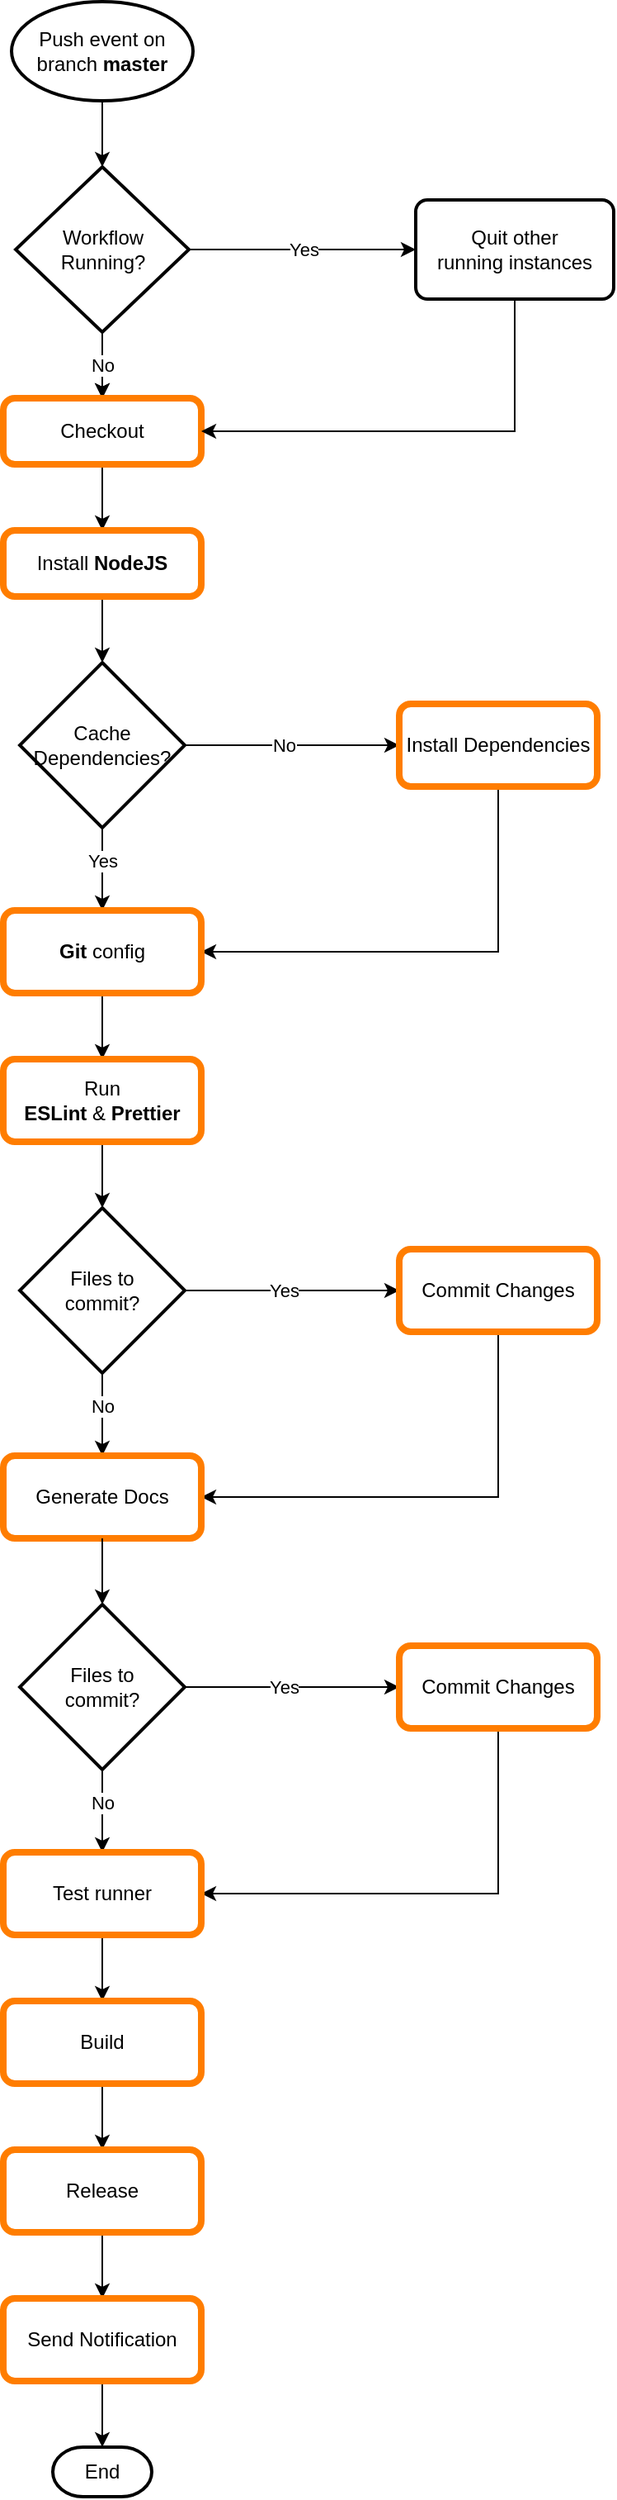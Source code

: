 <mxfile version="21.1.2" type="device">
  <diagram id="C5RBs43oDa-KdzZeNtuy" name="Page-1">
    <mxGraphModel dx="1314" dy="2037" grid="1" gridSize="10" guides="1" tooltips="1" connect="1" arrows="1" fold="1" page="1" pageScale="1" pageWidth="827" pageHeight="1169" math="0" shadow="0">
      <root>
        <mxCell id="WIyWlLk6GJQsqaUBKTNV-0" />
        <mxCell id="WIyWlLk6GJQsqaUBKTNV-1" parent="WIyWlLk6GJQsqaUBKTNV-0" />
        <mxCell id="9uluXXyxtx34aAbPC6YU-5" style="edgeStyle=orthogonalEdgeStyle;rounded=0;orthogonalLoop=1;jettySize=auto;html=1;exitX=0.5;exitY=1;exitDx=0;exitDy=0;exitPerimeter=0;" edge="1" parent="WIyWlLk6GJQsqaUBKTNV-1" source="9uluXXyxtx34aAbPC6YU-17" target="9uluXXyxtx34aAbPC6YU-4">
          <mxGeometry relative="1" as="geometry">
            <mxPoint x="200" y="60" as="sourcePoint" />
          </mxGeometry>
        </mxCell>
        <mxCell id="9uluXXyxtx34aAbPC6YU-7" style="edgeStyle=orthogonalEdgeStyle;rounded=0;orthogonalLoop=1;jettySize=auto;html=1;entryX=0;entryY=0.5;entryDx=0;entryDy=0;" edge="1" parent="WIyWlLk6GJQsqaUBKTNV-1" source="9uluXXyxtx34aAbPC6YU-4" target="9uluXXyxtx34aAbPC6YU-62">
          <mxGeometry relative="1" as="geometry">
            <mxPoint x="330" y="150" as="targetPoint" />
          </mxGeometry>
        </mxCell>
        <mxCell id="9uluXXyxtx34aAbPC6YU-8" value="Yes" style="edgeLabel;html=1;align=center;verticalAlign=middle;resizable=0;points=[];" vertex="1" connectable="0" parent="9uluXXyxtx34aAbPC6YU-7">
          <mxGeometry x="0.139" y="3" relative="1" as="geometry">
            <mxPoint x="-9" y="3" as="offset" />
          </mxGeometry>
        </mxCell>
        <mxCell id="9uluXXyxtx34aAbPC6YU-15" value="" style="edgeStyle=orthogonalEdgeStyle;rounded=0;orthogonalLoop=1;jettySize=auto;html=1;entryX=0.5;entryY=0;entryDx=0;entryDy=0;" edge="1" parent="WIyWlLk6GJQsqaUBKTNV-1" source="9uluXXyxtx34aAbPC6YU-4" target="9uluXXyxtx34aAbPC6YU-16">
          <mxGeometry relative="1" as="geometry">
            <mxPoint x="200" y="300" as="targetPoint" />
          </mxGeometry>
        </mxCell>
        <mxCell id="9uluXXyxtx34aAbPC6YU-61" value="No" style="edgeStyle=orthogonalEdgeStyle;rounded=0;orthogonalLoop=1;jettySize=auto;html=1;" edge="1" parent="WIyWlLk6GJQsqaUBKTNV-1" source="9uluXXyxtx34aAbPC6YU-4" target="9uluXXyxtx34aAbPC6YU-16">
          <mxGeometry relative="1" as="geometry">
            <mxPoint as="offset" />
          </mxGeometry>
        </mxCell>
        <mxCell id="9uluXXyxtx34aAbPC6YU-4" value="Workflow&lt;br&gt;Running?" style="strokeWidth=2;html=1;shape=mxgraph.flowchart.decision;whiteSpace=wrap;" vertex="1" parent="WIyWlLk6GJQsqaUBKTNV-1">
          <mxGeometry x="87.5" y="100" width="105" height="100" as="geometry" />
        </mxCell>
        <mxCell id="9uluXXyxtx34aAbPC6YU-19" style="edgeStyle=orthogonalEdgeStyle;rounded=0;orthogonalLoop=1;jettySize=auto;html=1;exitX=0.5;exitY=1;exitDx=0;exitDy=0;entryX=0.5;entryY=0;entryDx=0;entryDy=0;" edge="1" parent="WIyWlLk6GJQsqaUBKTNV-1" source="9uluXXyxtx34aAbPC6YU-16" target="9uluXXyxtx34aAbPC6YU-18">
          <mxGeometry relative="1" as="geometry" />
        </mxCell>
        <mxCell id="9uluXXyxtx34aAbPC6YU-16" value="Checkout" style="rounded=1;whiteSpace=wrap;html=1;absoluteArcSize=1;arcSize=14;strokeWidth=4;strokeColor=#ff7d00;" vertex="1" parent="WIyWlLk6GJQsqaUBKTNV-1">
          <mxGeometry x="80" y="240" width="120" height="40" as="geometry" />
        </mxCell>
        <mxCell id="9uluXXyxtx34aAbPC6YU-17" value="Push event on branch &lt;b&gt;master&lt;/b&gt;" style="strokeWidth=2;html=1;shape=mxgraph.flowchart.start_1;whiteSpace=wrap;" vertex="1" parent="WIyWlLk6GJQsqaUBKTNV-1">
          <mxGeometry x="85" width="110" height="60" as="geometry" />
        </mxCell>
        <mxCell id="9uluXXyxtx34aAbPC6YU-21" style="edgeStyle=orthogonalEdgeStyle;rounded=0;orthogonalLoop=1;jettySize=auto;html=1;exitX=0.5;exitY=1;exitDx=0;exitDy=0;" edge="1" parent="WIyWlLk6GJQsqaUBKTNV-1" source="9uluXXyxtx34aAbPC6YU-18" target="9uluXXyxtx34aAbPC6YU-22">
          <mxGeometry relative="1" as="geometry">
            <mxPoint x="140" y="400" as="targetPoint" />
          </mxGeometry>
        </mxCell>
        <mxCell id="9uluXXyxtx34aAbPC6YU-18" value="Install &lt;b&gt;NodeJS&lt;/b&gt;" style="rounded=1;whiteSpace=wrap;html=1;absoluteArcSize=1;arcSize=14;strokeWidth=4;strokeColor=#ff7d00;" vertex="1" parent="WIyWlLk6GJQsqaUBKTNV-1">
          <mxGeometry x="80" y="320" width="120" height="40" as="geometry" />
        </mxCell>
        <mxCell id="9uluXXyxtx34aAbPC6YU-26" style="edgeStyle=orthogonalEdgeStyle;rounded=0;orthogonalLoop=1;jettySize=auto;html=1;exitX=1;exitY=0.5;exitDx=0;exitDy=0;exitPerimeter=0;entryX=0;entryY=0.5;entryDx=0;entryDy=0;" edge="1" parent="WIyWlLk6GJQsqaUBKTNV-1" source="9uluXXyxtx34aAbPC6YU-22" target="9uluXXyxtx34aAbPC6YU-25">
          <mxGeometry relative="1" as="geometry" />
        </mxCell>
        <mxCell id="9uluXXyxtx34aAbPC6YU-27" value="No" style="edgeLabel;html=1;align=center;verticalAlign=middle;resizable=0;points=[];" vertex="1" connectable="0" parent="9uluXXyxtx34aAbPC6YU-26">
          <mxGeometry x="-0.139" relative="1" as="geometry">
            <mxPoint x="4" as="offset" />
          </mxGeometry>
        </mxCell>
        <mxCell id="9uluXXyxtx34aAbPC6YU-29" style="edgeStyle=orthogonalEdgeStyle;rounded=0;orthogonalLoop=1;jettySize=auto;html=1;entryX=0.5;entryY=0;entryDx=0;entryDy=0;" edge="1" parent="WIyWlLk6GJQsqaUBKTNV-1" source="9uluXXyxtx34aAbPC6YU-22" target="9uluXXyxtx34aAbPC6YU-28">
          <mxGeometry relative="1" as="geometry" />
        </mxCell>
        <mxCell id="9uluXXyxtx34aAbPC6YU-30" value="Yes" style="edgeLabel;html=1;align=center;verticalAlign=middle;resizable=0;points=[];" vertex="1" connectable="0" parent="9uluXXyxtx34aAbPC6YU-29">
          <mxGeometry x="0.04" relative="1" as="geometry">
            <mxPoint y="-6" as="offset" />
          </mxGeometry>
        </mxCell>
        <mxCell id="9uluXXyxtx34aAbPC6YU-22" value="Cache&lt;br&gt;Dependencies?" style="strokeWidth=2;html=1;shape=mxgraph.flowchart.decision;whiteSpace=wrap;" vertex="1" parent="WIyWlLk6GJQsqaUBKTNV-1">
          <mxGeometry x="90" y="400" width="100" height="100" as="geometry" />
        </mxCell>
        <mxCell id="9uluXXyxtx34aAbPC6YU-31" style="edgeStyle=orthogonalEdgeStyle;rounded=0;orthogonalLoop=1;jettySize=auto;html=1;exitX=0.5;exitY=1;exitDx=0;exitDy=0;entryX=1;entryY=0.5;entryDx=0;entryDy=0;" edge="1" parent="WIyWlLk6GJQsqaUBKTNV-1" source="9uluXXyxtx34aAbPC6YU-25" target="9uluXXyxtx34aAbPC6YU-28">
          <mxGeometry relative="1" as="geometry" />
        </mxCell>
        <mxCell id="9uluXXyxtx34aAbPC6YU-25" value="Install Dependencies" style="rounded=1;whiteSpace=wrap;html=1;absoluteArcSize=1;arcSize=14;strokeWidth=4;strokeColor=#ff7d00;" vertex="1" parent="WIyWlLk6GJQsqaUBKTNV-1">
          <mxGeometry x="320" y="425" width="120" height="50" as="geometry" />
        </mxCell>
        <mxCell id="9uluXXyxtx34aAbPC6YU-33" style="edgeStyle=orthogonalEdgeStyle;rounded=0;orthogonalLoop=1;jettySize=auto;html=1;exitX=0.5;exitY=1;exitDx=0;exitDy=0;entryX=0.5;entryY=0;entryDx=0;entryDy=0;" edge="1" parent="WIyWlLk6GJQsqaUBKTNV-1" source="9uluXXyxtx34aAbPC6YU-28" target="9uluXXyxtx34aAbPC6YU-32">
          <mxGeometry relative="1" as="geometry" />
        </mxCell>
        <mxCell id="9uluXXyxtx34aAbPC6YU-28" value="&lt;b&gt;Git &lt;/b&gt;config" style="rounded=1;whiteSpace=wrap;html=1;absoluteArcSize=1;arcSize=14;strokeWidth=4;strokeColor=#ff7d00;" vertex="1" parent="WIyWlLk6GJQsqaUBKTNV-1">
          <mxGeometry x="80" y="550" width="120" height="50" as="geometry" />
        </mxCell>
        <mxCell id="9uluXXyxtx34aAbPC6YU-35" style="edgeStyle=orthogonalEdgeStyle;rounded=0;orthogonalLoop=1;jettySize=auto;html=1;exitX=0.5;exitY=1;exitDx=0;exitDy=0;entryX=0.5;entryY=0;entryDx=0;entryDy=0;entryPerimeter=0;" edge="1" parent="WIyWlLk6GJQsqaUBKTNV-1" source="9uluXXyxtx34aAbPC6YU-32" target="9uluXXyxtx34aAbPC6YU-34">
          <mxGeometry relative="1" as="geometry" />
        </mxCell>
        <mxCell id="9uluXXyxtx34aAbPC6YU-32" value="Run &lt;br&gt;&lt;b&gt;ESLint &lt;/b&gt;&amp;amp;&lt;b&gt; Prettier&lt;/b&gt;" style="rounded=1;whiteSpace=wrap;html=1;absoluteArcSize=1;arcSize=14;strokeWidth=4;strokeColor=#ff7d00;" vertex="1" parent="WIyWlLk6GJQsqaUBKTNV-1">
          <mxGeometry x="80" y="640" width="120" height="50" as="geometry" />
        </mxCell>
        <mxCell id="9uluXXyxtx34aAbPC6YU-37" style="edgeStyle=orthogonalEdgeStyle;rounded=0;orthogonalLoop=1;jettySize=auto;html=1;exitX=1;exitY=0.5;exitDx=0;exitDy=0;exitPerimeter=0;entryX=0;entryY=0.5;entryDx=0;entryDy=0;" edge="1" parent="WIyWlLk6GJQsqaUBKTNV-1" source="9uluXXyxtx34aAbPC6YU-34" target="9uluXXyxtx34aAbPC6YU-36">
          <mxGeometry relative="1" as="geometry" />
        </mxCell>
        <mxCell id="9uluXXyxtx34aAbPC6YU-38" value="Yes" style="edgeLabel;html=1;align=center;verticalAlign=middle;resizable=0;points=[];" vertex="1" connectable="0" parent="9uluXXyxtx34aAbPC6YU-37">
          <mxGeometry x="0.2" y="1" relative="1" as="geometry">
            <mxPoint x="-18" y="1" as="offset" />
          </mxGeometry>
        </mxCell>
        <mxCell id="9uluXXyxtx34aAbPC6YU-40" style="edgeStyle=orthogonalEdgeStyle;rounded=0;orthogonalLoop=1;jettySize=auto;html=1;exitX=0.5;exitY=1;exitDx=0;exitDy=0;exitPerimeter=0;entryX=0.5;entryY=0;entryDx=0;entryDy=0;" edge="1" parent="WIyWlLk6GJQsqaUBKTNV-1" source="9uluXXyxtx34aAbPC6YU-34" target="9uluXXyxtx34aAbPC6YU-39">
          <mxGeometry relative="1" as="geometry" />
        </mxCell>
        <mxCell id="9uluXXyxtx34aAbPC6YU-42" value="No" style="edgeLabel;html=1;align=center;verticalAlign=middle;resizable=0;points=[];" vertex="1" connectable="0" parent="9uluXXyxtx34aAbPC6YU-40">
          <mxGeometry x="-0.54" y="-4" relative="1" as="geometry">
            <mxPoint x="4" y="8" as="offset" />
          </mxGeometry>
        </mxCell>
        <mxCell id="9uluXXyxtx34aAbPC6YU-34" value="Files to&lt;br&gt;commit?" style="strokeWidth=2;html=1;shape=mxgraph.flowchart.decision;whiteSpace=wrap;" vertex="1" parent="WIyWlLk6GJQsqaUBKTNV-1">
          <mxGeometry x="90" y="730" width="100" height="100" as="geometry" />
        </mxCell>
        <mxCell id="9uluXXyxtx34aAbPC6YU-41" style="edgeStyle=orthogonalEdgeStyle;rounded=0;orthogonalLoop=1;jettySize=auto;html=1;exitX=0.5;exitY=1;exitDx=0;exitDy=0;entryX=1;entryY=0.5;entryDx=0;entryDy=0;" edge="1" parent="WIyWlLk6GJQsqaUBKTNV-1" source="9uluXXyxtx34aAbPC6YU-36" target="9uluXXyxtx34aAbPC6YU-39">
          <mxGeometry relative="1" as="geometry" />
        </mxCell>
        <mxCell id="9uluXXyxtx34aAbPC6YU-36" value="Commit Changes" style="rounded=1;whiteSpace=wrap;html=1;absoluteArcSize=1;arcSize=14;strokeWidth=4;strokeColor=#ff7d00;" vertex="1" parent="WIyWlLk6GJQsqaUBKTNV-1">
          <mxGeometry x="320" y="755" width="120" height="50" as="geometry" />
        </mxCell>
        <mxCell id="9uluXXyxtx34aAbPC6YU-39" value="Generate Docs" style="rounded=1;whiteSpace=wrap;html=1;absoluteArcSize=1;arcSize=14;strokeWidth=4;strokeColor=#ff7d00;" vertex="1" parent="WIyWlLk6GJQsqaUBKTNV-1">
          <mxGeometry x="80" y="880" width="120" height="50" as="geometry" />
        </mxCell>
        <mxCell id="9uluXXyxtx34aAbPC6YU-43" style="edgeStyle=orthogonalEdgeStyle;rounded=0;orthogonalLoop=1;jettySize=auto;html=1;entryX=0.5;entryY=0;entryDx=0;entryDy=0;entryPerimeter=0;exitX=0.5;exitY=1;exitDx=0;exitDy=0;" edge="1" parent="WIyWlLk6GJQsqaUBKTNV-1" target="9uluXXyxtx34aAbPC6YU-48" source="9uluXXyxtx34aAbPC6YU-39">
          <mxGeometry relative="1" as="geometry">
            <mxPoint x="260" y="970" as="sourcePoint" />
          </mxGeometry>
        </mxCell>
        <mxCell id="9uluXXyxtx34aAbPC6YU-44" style="edgeStyle=orthogonalEdgeStyle;rounded=0;orthogonalLoop=1;jettySize=auto;html=1;exitX=1;exitY=0.5;exitDx=0;exitDy=0;exitPerimeter=0;entryX=0;entryY=0.5;entryDx=0;entryDy=0;" edge="1" parent="WIyWlLk6GJQsqaUBKTNV-1" source="9uluXXyxtx34aAbPC6YU-48" target="9uluXXyxtx34aAbPC6YU-50">
          <mxGeometry relative="1" as="geometry" />
        </mxCell>
        <mxCell id="9uluXXyxtx34aAbPC6YU-45" value="Yes" style="edgeLabel;html=1;align=center;verticalAlign=middle;resizable=0;points=[];" vertex="1" connectable="0" parent="9uluXXyxtx34aAbPC6YU-44">
          <mxGeometry x="0.2" y="1" relative="1" as="geometry">
            <mxPoint x="-18" y="1" as="offset" />
          </mxGeometry>
        </mxCell>
        <mxCell id="9uluXXyxtx34aAbPC6YU-46" style="edgeStyle=orthogonalEdgeStyle;rounded=0;orthogonalLoop=1;jettySize=auto;html=1;exitX=0.5;exitY=1;exitDx=0;exitDy=0;exitPerimeter=0;entryX=0.5;entryY=0;entryDx=0;entryDy=0;" edge="1" parent="WIyWlLk6GJQsqaUBKTNV-1" source="9uluXXyxtx34aAbPC6YU-48" target="9uluXXyxtx34aAbPC6YU-51">
          <mxGeometry relative="1" as="geometry" />
        </mxCell>
        <mxCell id="9uluXXyxtx34aAbPC6YU-47" value="No" style="edgeLabel;html=1;align=center;verticalAlign=middle;resizable=0;points=[];" vertex="1" connectable="0" parent="9uluXXyxtx34aAbPC6YU-46">
          <mxGeometry x="-0.54" y="-4" relative="1" as="geometry">
            <mxPoint x="4" y="8" as="offset" />
          </mxGeometry>
        </mxCell>
        <mxCell id="9uluXXyxtx34aAbPC6YU-48" value="Files to&lt;br&gt;commit?" style="strokeWidth=2;html=1;shape=mxgraph.flowchart.decision;whiteSpace=wrap;" vertex="1" parent="WIyWlLk6GJQsqaUBKTNV-1">
          <mxGeometry x="90" y="970" width="100" height="100" as="geometry" />
        </mxCell>
        <mxCell id="9uluXXyxtx34aAbPC6YU-49" style="edgeStyle=orthogonalEdgeStyle;rounded=0;orthogonalLoop=1;jettySize=auto;html=1;exitX=0.5;exitY=1;exitDx=0;exitDy=0;entryX=1;entryY=0.5;entryDx=0;entryDy=0;" edge="1" parent="WIyWlLk6GJQsqaUBKTNV-1" source="9uluXXyxtx34aAbPC6YU-50" target="9uluXXyxtx34aAbPC6YU-51">
          <mxGeometry relative="1" as="geometry" />
        </mxCell>
        <mxCell id="9uluXXyxtx34aAbPC6YU-50" value="Commit Changes" style="rounded=1;whiteSpace=wrap;html=1;absoluteArcSize=1;arcSize=14;strokeWidth=4;strokeColor=#ff7d00;" vertex="1" parent="WIyWlLk6GJQsqaUBKTNV-1">
          <mxGeometry x="320" y="995" width="120" height="50" as="geometry" />
        </mxCell>
        <mxCell id="9uluXXyxtx34aAbPC6YU-55" style="edgeStyle=orthogonalEdgeStyle;rounded=0;orthogonalLoop=1;jettySize=auto;html=1;exitX=0.5;exitY=1;exitDx=0;exitDy=0;entryX=0.5;entryY=0;entryDx=0;entryDy=0;" edge="1" parent="WIyWlLk6GJQsqaUBKTNV-1" source="9uluXXyxtx34aAbPC6YU-51" target="9uluXXyxtx34aAbPC6YU-52">
          <mxGeometry relative="1" as="geometry" />
        </mxCell>
        <mxCell id="9uluXXyxtx34aAbPC6YU-51" value="Test runner" style="rounded=1;whiteSpace=wrap;html=1;absoluteArcSize=1;arcSize=14;strokeWidth=4;strokeColor=#ff7d00;" vertex="1" parent="WIyWlLk6GJQsqaUBKTNV-1">
          <mxGeometry x="80" y="1120" width="120" height="50" as="geometry" />
        </mxCell>
        <mxCell id="9uluXXyxtx34aAbPC6YU-56" style="edgeStyle=orthogonalEdgeStyle;rounded=0;orthogonalLoop=1;jettySize=auto;html=1;exitX=0.5;exitY=1;exitDx=0;exitDy=0;entryX=0.5;entryY=0;entryDx=0;entryDy=0;" edge="1" parent="WIyWlLk6GJQsqaUBKTNV-1" source="9uluXXyxtx34aAbPC6YU-52" target="9uluXXyxtx34aAbPC6YU-53">
          <mxGeometry relative="1" as="geometry" />
        </mxCell>
        <mxCell id="9uluXXyxtx34aAbPC6YU-52" value="Build" style="rounded=1;whiteSpace=wrap;html=1;absoluteArcSize=1;arcSize=14;strokeWidth=4;strokeColor=#ff7d00;" vertex="1" parent="WIyWlLk6GJQsqaUBKTNV-1">
          <mxGeometry x="80" y="1210" width="120" height="50" as="geometry" />
        </mxCell>
        <mxCell id="9uluXXyxtx34aAbPC6YU-57" style="edgeStyle=orthogonalEdgeStyle;rounded=0;orthogonalLoop=1;jettySize=auto;html=1;exitX=0.5;exitY=1;exitDx=0;exitDy=0;entryX=0.5;entryY=0;entryDx=0;entryDy=0;" edge="1" parent="WIyWlLk6GJQsqaUBKTNV-1" source="9uluXXyxtx34aAbPC6YU-53" target="9uluXXyxtx34aAbPC6YU-54">
          <mxGeometry relative="1" as="geometry" />
        </mxCell>
        <mxCell id="9uluXXyxtx34aAbPC6YU-53" value="Release" style="rounded=1;whiteSpace=wrap;html=1;absoluteArcSize=1;arcSize=14;strokeWidth=4;strokeColor=#ff7d00;" vertex="1" parent="WIyWlLk6GJQsqaUBKTNV-1">
          <mxGeometry x="80" y="1300" width="120" height="50" as="geometry" />
        </mxCell>
        <mxCell id="9uluXXyxtx34aAbPC6YU-60" style="edgeStyle=orthogonalEdgeStyle;rounded=0;orthogonalLoop=1;jettySize=auto;html=1;exitX=0.5;exitY=1;exitDx=0;exitDy=0;entryX=0.5;entryY=0;entryDx=0;entryDy=0;entryPerimeter=0;" edge="1" parent="WIyWlLk6GJQsqaUBKTNV-1" source="9uluXXyxtx34aAbPC6YU-54" target="9uluXXyxtx34aAbPC6YU-59">
          <mxGeometry relative="1" as="geometry" />
        </mxCell>
        <mxCell id="9uluXXyxtx34aAbPC6YU-54" value="Send Notification" style="rounded=1;whiteSpace=wrap;html=1;absoluteArcSize=1;arcSize=14;strokeWidth=4;strokeColor=#ff7d00;" vertex="1" parent="WIyWlLk6GJQsqaUBKTNV-1">
          <mxGeometry x="80" y="1390" width="120" height="50" as="geometry" />
        </mxCell>
        <mxCell id="9uluXXyxtx34aAbPC6YU-59" value="End" style="strokeWidth=2;html=1;shape=mxgraph.flowchart.terminator;whiteSpace=wrap;" vertex="1" parent="WIyWlLk6GJQsqaUBKTNV-1">
          <mxGeometry x="110" y="1480" width="60" height="30" as="geometry" />
        </mxCell>
        <mxCell id="9uluXXyxtx34aAbPC6YU-63" style="edgeStyle=orthogonalEdgeStyle;rounded=0;orthogonalLoop=1;jettySize=auto;html=1;exitX=0.5;exitY=1;exitDx=0;exitDy=0;entryX=1;entryY=0.5;entryDx=0;entryDy=0;" edge="1" parent="WIyWlLk6GJQsqaUBKTNV-1" source="9uluXXyxtx34aAbPC6YU-62" target="9uluXXyxtx34aAbPC6YU-16">
          <mxGeometry relative="1" as="geometry" />
        </mxCell>
        <mxCell id="9uluXXyxtx34aAbPC6YU-62" value="Quit other&lt;br&gt;running instances" style="rounded=1;whiteSpace=wrap;html=1;absoluteArcSize=1;arcSize=14;strokeWidth=2;" vertex="1" parent="WIyWlLk6GJQsqaUBKTNV-1">
          <mxGeometry x="330" y="120" width="120" height="60" as="geometry" />
        </mxCell>
      </root>
    </mxGraphModel>
  </diagram>
</mxfile>
